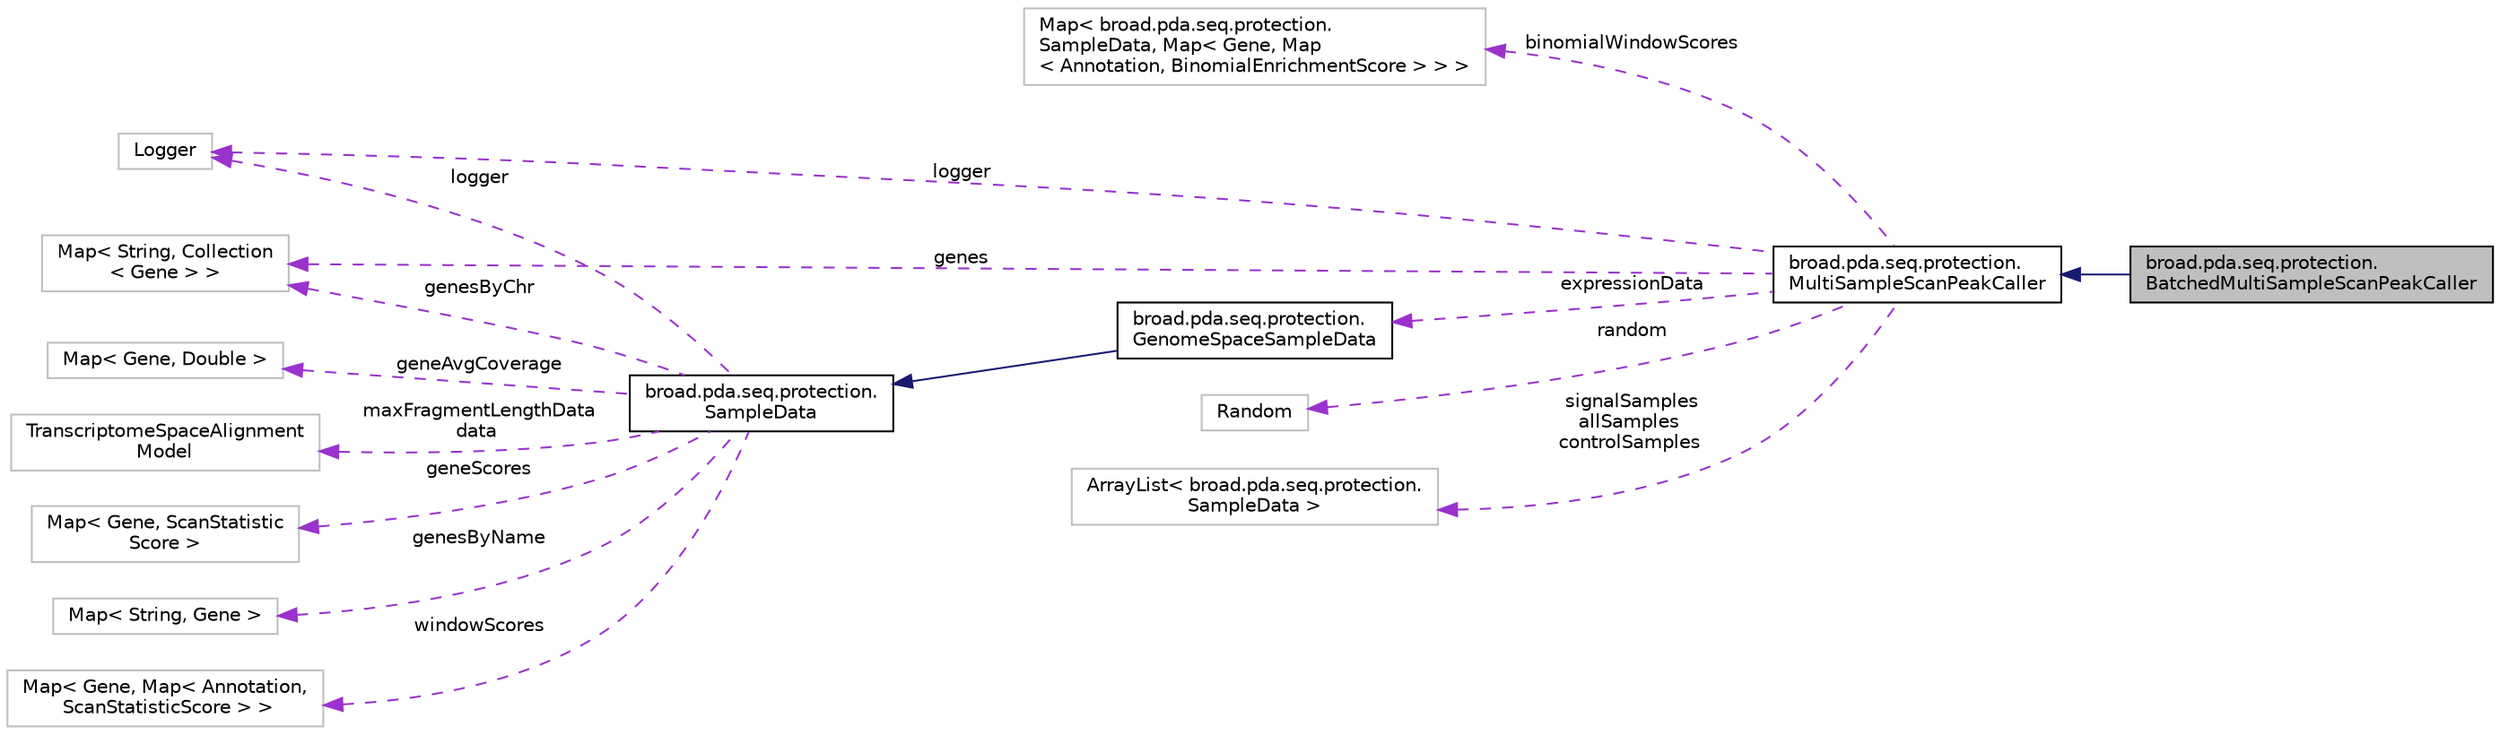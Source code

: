 digraph "broad.pda.seq.protection.BatchedMultiSampleScanPeakCaller"
{
  edge [fontname="Helvetica",fontsize="10",labelfontname="Helvetica",labelfontsize="10"];
  node [fontname="Helvetica",fontsize="10",shape=record];
  rankdir="LR";
  Node1 [label="broad.pda.seq.protection.\lBatchedMultiSampleScanPeakCaller",height=0.2,width=0.4,color="black", fillcolor="grey75", style="filled" fontcolor="black"];
  Node2 -> Node1 [dir="back",color="midnightblue",fontsize="10",style="solid",fontname="Helvetica"];
  Node2 [label="broad.pda.seq.protection.\lMultiSampleScanPeakCaller",height=0.2,width=0.4,color="black", fillcolor="white", style="filled",URL="$classbroad_1_1pda_1_1seq_1_1protection_1_1_multi_sample_scan_peak_caller.html"];
  Node3 -> Node2 [dir="back",color="darkorchid3",fontsize="10",style="dashed",label=" binomialWindowScores" ,fontname="Helvetica"];
  Node3 [label="Map\< broad.pda.seq.protection.\lSampleData, Map\< Gene, Map\l\< Annotation, BinomialEnrichmentScore \> \> \>",height=0.2,width=0.4,color="grey75", fillcolor="white", style="filled"];
  Node4 -> Node2 [dir="back",color="darkorchid3",fontsize="10",style="dashed",label=" logger" ,fontname="Helvetica"];
  Node4 [label="Logger",height=0.2,width=0.4,color="grey75", fillcolor="white", style="filled"];
  Node5 -> Node2 [dir="back",color="darkorchid3",fontsize="10",style="dashed",label=" expressionData" ,fontname="Helvetica"];
  Node5 [label="broad.pda.seq.protection.\lGenomeSpaceSampleData",height=0.2,width=0.4,color="black", fillcolor="white", style="filled",URL="$classbroad_1_1pda_1_1seq_1_1protection_1_1_genome_space_sample_data.html"];
  Node6 -> Node5 [dir="back",color="midnightblue",fontsize="10",style="solid",fontname="Helvetica"];
  Node6 [label="broad.pda.seq.protection.\lSampleData",height=0.2,width=0.4,color="black", fillcolor="white", style="filled",URL="$classbroad_1_1pda_1_1seq_1_1protection_1_1_sample_data.html"];
  Node4 -> Node6 [dir="back",color="darkorchid3",fontsize="10",style="dashed",label=" logger" ,fontname="Helvetica"];
  Node7 -> Node6 [dir="back",color="darkorchid3",fontsize="10",style="dashed",label=" genesByChr" ,fontname="Helvetica"];
  Node7 [label="Map\< String, Collection\l\< Gene \> \>",height=0.2,width=0.4,color="grey75", fillcolor="white", style="filled"];
  Node8 -> Node6 [dir="back",color="darkorchid3",fontsize="10",style="dashed",label=" geneAvgCoverage" ,fontname="Helvetica"];
  Node8 [label="Map\< Gene, Double \>",height=0.2,width=0.4,color="grey75", fillcolor="white", style="filled"];
  Node9 -> Node6 [dir="back",color="darkorchid3",fontsize="10",style="dashed",label=" maxFragmentLengthData\ndata" ,fontname="Helvetica"];
  Node9 [label="TranscriptomeSpaceAlignment\lModel",height=0.2,width=0.4,color="grey75", fillcolor="white", style="filled"];
  Node10 -> Node6 [dir="back",color="darkorchid3",fontsize="10",style="dashed",label=" geneScores" ,fontname="Helvetica"];
  Node10 [label="Map\< Gene, ScanStatistic\lScore \>",height=0.2,width=0.4,color="grey75", fillcolor="white", style="filled"];
  Node11 -> Node6 [dir="back",color="darkorchid3",fontsize="10",style="dashed",label=" genesByName" ,fontname="Helvetica"];
  Node11 [label="Map\< String, Gene \>",height=0.2,width=0.4,color="grey75", fillcolor="white", style="filled"];
  Node12 -> Node6 [dir="back",color="darkorchid3",fontsize="10",style="dashed",label=" windowScores" ,fontname="Helvetica"];
  Node12 [label="Map\< Gene, Map\< Annotation,\l ScanStatisticScore \> \>",height=0.2,width=0.4,color="grey75", fillcolor="white", style="filled"];
  Node7 -> Node2 [dir="back",color="darkorchid3",fontsize="10",style="dashed",label=" genes" ,fontname="Helvetica"];
  Node13 -> Node2 [dir="back",color="darkorchid3",fontsize="10",style="dashed",label=" random" ,fontname="Helvetica"];
  Node13 [label="Random",height=0.2,width=0.4,color="grey75", fillcolor="white", style="filled"];
  Node14 -> Node2 [dir="back",color="darkorchid3",fontsize="10",style="dashed",label=" signalSamples\nallSamples\ncontrolSamples" ,fontname="Helvetica"];
  Node14 [label="ArrayList\< broad.pda.seq.protection.\lSampleData \>",height=0.2,width=0.4,color="grey75", fillcolor="white", style="filled"];
}
